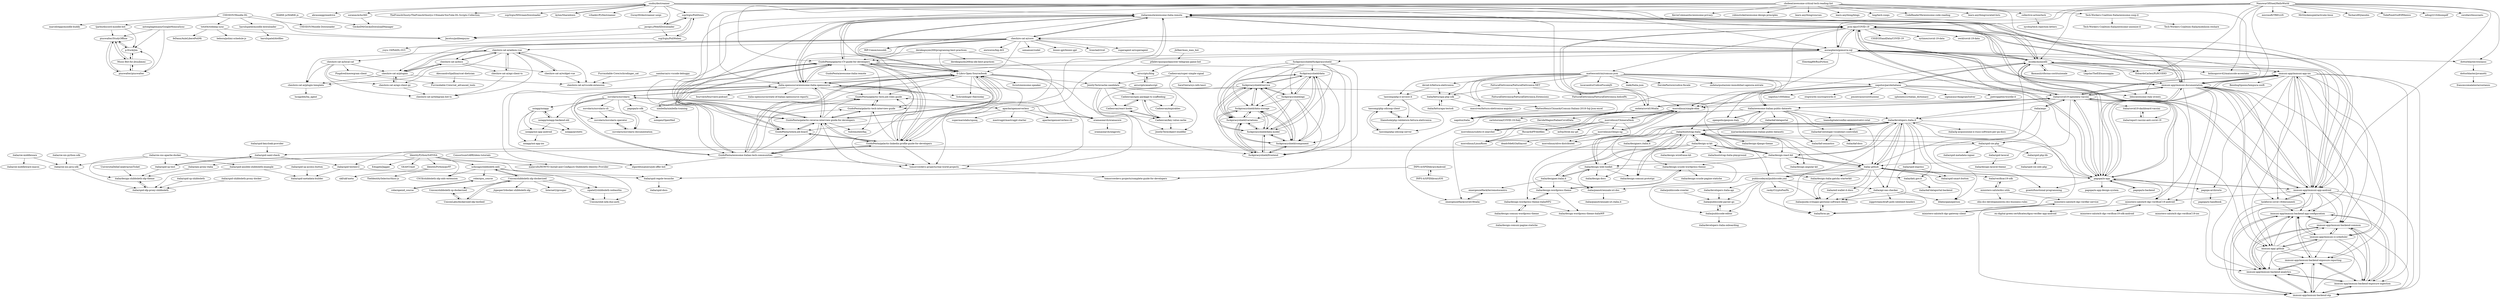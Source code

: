 digraph G {
"snobu/destreamer" -> "kylon/Sharedown"
"snobu/destreamer" -> "sup3rgiu/PoliDown"
"snobu/destreamer" -> "sup3rgiu/MStreamDownloader"
"snobu/destreamer" -> "italiaremote/awesome-italia-remote"
"snobu/destreamer" -> "vrbadev/PyDestreamer"
"snobu/destreamer" -> "pcm-dpc/COVID-19"
"snobu/destreamer" -> "morrolinux/simple-ehm"
"snobu/destreamer" -> "Guray00/destreamer-unipi" ["e"=1]
"snobu/destreamer" -> "esseks/monicelli"
"snobu/destreamer" -> "aurasphere/gomorra-sql"
"snobu/destreamer" -> "jacopo-j/WebXDownloader"
"snobu/destreamer" -> "immuni-app/immuni-documentation"
"snobu/destreamer" -> "abraunegg/onedrive" ["e"=1]
"snobu/destreamer" -> "TheFrenchGhosty/TheFrenchGhostys-Ultimate-YouTube-DL-Scripts-Collection" ["e"=1]
"snobu/destreamer" -> "soraxas/echo360"
"harsilspatel/moodle-downloader" -> "harsilspatel/dotfiles"
"italia/fatturapa-testsdi" -> "italia/fatturapa-php-sdk"
"collective-action/tech" -> "nycdsa/tech-rejection-letters"
"italia/bootstrap-italia" -> "italia/design-ui-kit"
"italia/bootstrap-italia" -> "italia/design-react-kit"
"italia/bootstrap-italia" -> "italia/developers.italia.it"
"italia/bootstrap-italia" -> "italia/design-web-toolkit"
"italia/bootstrap-italia" -> "italia/design-angular-kit"
"italia/bootstrap-italia" -> "italia/.github"
"italia/bootstrap-italia" -> "italia/design-wordpress-theme"
"italia/bootstrap-italia" -> "italia/designer.italia.it"
"italia/bootstrap-italia" -> "italia/designers.italia.it"
"italia/bootstrap-italia" -> "italia/design-scuole-wordpress-theme"
"italia/bootstrap-italia" -> "italia/spid-cie-php"
"italia/bootstrap-italia" -> "italia/design-comuni-prototipi"
"italia/bootstrap-italia" -> "publiccodeyml/publiccode.yml"
"italia/bootstrap-italia" -> "italia/design-wordpress-theme-italiaWP2"
"italia/bootstrap-italia" -> "italia/design-django-theme"
"italia/design-wordpress-theme" -> "italia/design-wordpress-theme-italiaWP2"
"italia/design-wordpress-theme" -> "italia/design-wordpress-theme-italiaWP"
"italia/design-wordpress-theme" -> "italia/design-scuole-wordpress-theme"
"italia/awesome-italian-public-datasets" -> "italia/daf-ontologie-vocabolari-controllati"
"italia/awesome-italian-public-datasets" -> "italia/.github"
"italia/awesome-italian-public-datasets" -> "italia/daf-semantics"
"italia/awesome-italian-public-datasets" -> "italia/covid19-opendata-vaccini"
"italia/awesome-italian-public-datasets" -> "italia/design-react-kit"
"italia/awesome-italian-public-datasets" -> "italia/design-web-toolkit"
"italia/awesome-italian-public-datasets" -> "openpolis/geojson-italy"
"italia/awesome-italian-public-datasets" -> "teamdigitale/confini-amministrativi-istat"
"italia/awesome-italian-public-datasets" -> "italia/daf-dataportal"
"italia/awesome-italian-public-datasets" -> "napolux/italia"
"italia/awesome-italian-public-datasets" -> "emergenzeHack/covid19italia"
"italia/awesome-italian-public-datasets" -> "italia/developers.italia.it"
"chobeat/awesome-critical-tech-reading-list" -> "ildoc/awesome-italy-events"
"chobeat/awesome-critical-tech-reading-list" -> "Tech-Workers-Coalition-Italia/awesome-coop-it"
"chobeat/awesome-critical-tech-reading-list" -> "learn-anything/blogs" ["e"=1]
"chobeat/awesome-critical-tech-reading-list" -> "italiaremote/awesome-italia-remote"
"chobeat/awesome-critical-tech-reading-list" -> "GuidoPenta/galactic-CV-guide-for-developers"
"chobeat/awesome-critical-tech-reading-list" -> "hng/tech-coops" ["e"=1]
"chobeat/awesome-critical-tech-reading-list" -> "collective-action/tech"
"chobeat/awesome-critical-tech-reading-list" -> "CodeReaderMe/awesome-code-reading" ["e"=1]
"chobeat/awesome-critical-tech-reading-list" -> "learn-anything/curated-lists" ["e"=1]
"chobeat/awesome-critical-tech-reading-list" -> "KevinColemanInc/awesome-privacy" ["e"=1]
"chobeat/awesome-critical-tech-reading-list" -> "Il-Libro-Open-Source/book"
"chobeat/awesome-critical-tech-reading-list" -> "italia-opensource/awesome-italia-opensource"
"chobeat/awesome-critical-tech-reading-list" -> "robinstickel/awesome-design-principles" ["e"=1]
"chobeat/awesome-critical-tech-reading-list" -> "learn-anything/courses" ["e"=1]
"chobeat/awesome-critical-tech-reading-list" -> "GuidoPenta/galactic-reverse-interview-guide-for-developers"
"MatteoHenryChinaski/Comuni-Italiani-2018-Sql-Json-excel" -> "napolux/italia"
"italia/spid-saml-check" -> "italia/spid-sp-test"
"italia/spid-saml-check" -> "italia/spid-testenv2"
"openpolis/geojson-italy" -> "italia/awesome-italian-public-datasets"
"italia/spid-testenv2" -> "italia/spid-metadata-builder"
"italia/spid-testenv2" -> "italia/spid-regole-tecniche"
"italia/spid-php-lib" -> "italia/spid-cie-oidc-php"
"italia/iam-proxy-italia" -> "italia/design-shibboleth-idp-theme"
"italia/cie-nis-python-sdk" -> "italia/cie-nis-java-sdk"
"italia/design-react-kit" -> "italia/bootstrap-italia"
"italia/design-react-kit" -> "italia/design-angular-kit"
"italia/design-react-kit" -> "italia/.github"
"italia/design-react-kit" -> "italia/developers.italia.it"
"italia/design-react-kit" -> "italia/design-web-toolkit"
"italia/design-react-kit" -> "italia/design-ui-kit"
"italia/design-react-kit" -> "italia/design-italia-gatsby-starterkit"
"italia/design-react-kit" -> "italia/design-scuole-wordpress-theme"
"taocomp/php-e-invoice-it" -> "taocomp/php-sdicoop-client"
"taocomp/php-e-invoice-it" -> "taocomp/php-sdicoop-server"
"taocomp/php-e-invoice-it" -> "Slamdunk/php-validatore-fattura-elettronica"
"soraxas/echo360" -> "GeckoDM/GeckoDownloadManager"
"italia/design-scuole-wordpress-theme" -> "italia/design-wordpress-theme"
"italia/design-scuole-wordpress-theme" -> "italia/design-scuole-pagine-statiche"
"morrolinux/subito-it-searcher" -> "morrolinux/simple-ehm"
"italia/spid-laravel" -> "italia/design-laravel-theme"
"italia/spid-cie-php" -> "italia/spid-saml-check"
"italia/spid-cie-php" -> "italia/spid-laravel"
"italia/spid-cie-php" -> "italia/spid-metadata-signer"
"italia/spid-cie-php" -> "italia/spid-php-lib"
"publiccodeyml/publiccode.yml" -> "italia/publiccode-parser-go"
"publiccodeyml/publiccode.yml" -> "italia/api-oas-checker"
"publiccodeyml/publiccode.yml" -> "italia/publiccode-editor"
"publiccodeyml/publiccode.yml" -> "italia/guida-sviluppo-gestione-software-libero"
"publiccodeyml/publiccode.yml" -> "rasky/CryptoFaxPA"
"publiccodeyml/publiccode.yml" -> "italia/developers-italia-api"
"publiccodeyml/publiccode.yml" -> "italia/form-pa"
"deved-it/fattura-elettronica" -> "taocomp/php-e-invoice-it"
"deved-it/fattura-elettronica" -> "italia/fatturapa-php-sdk"
"italia/publiccode-crawler" -> "italia/publiccode-parser-go"
"italia/fatturapa-php-sdk" -> "italia/fatturapa-testsdi"
"italia/fatturapa-php-sdk" -> "massivex/fattura-elettronica-angular"
"italia/spid-shibboleth-proxy-docker" -> "italia/spid-idp-proxy-shibboleth"
"italia/publiccode-parser-go" -> "italia/publiccode-editor"
"italia/publiccode-editor" -> "italia/publiccode-parser-go"
"italia/publiccode-editor" -> "italia/developers-italia-onboarding"
"Slamdunk/php-validatore-fattura-elettronica" -> "taocomp/php-sdicoop-client"
"Slamdunk/php-validatore-fattura-elettronica" -> "taocomp/php-sdicoop-server"
"italia/cie-nis-java-sdk" -> "italia/spid-idp-proxy-shibboleth"
"italia/cie-cns-apache-docker" -> "italia/spid-ansible-shibboleth-example"
"italia/cie-cns-apache-docker" -> "italia/cie-nis-java-sdk"
"italia/cie-cns-apache-docker" -> "italia/design-shibboleth-idp-theme"
"italia/cie-cns-apache-docker" -> "italia/spid-sp-test"
"italia/cie-cns-apache-docker" -> "italia/spid-regole-tecniche"
"taocomp/php-sdicoop-client" -> "taocomp/php-sdicoop-server"
"taocomp/php-sdicoop-client" -> "Slamdunk/php-validatore-fattura-elettronica"
"taocomp/php-sdicoop-server" -> "taocomp/php-sdicoop-client"
"italia/spid-sp-shibboleth" -> "italia/spid-idp-proxy-shibboleth"
"jacopo-j/WebXDownloader" -> "sup3rgiu/PoliDown"
"jacopo-j/WebXDownloader" -> "sup3rgiu/PoliWebex"
"jacopo-j/WebXDownloader" -> "Jacotsu/polibeepsync"
"C0D3D3V/Moodle-DL" -> "C0D3D3V/Moodle-Downloader"
"C0D3D3V/Moodle-DL" -> "harsilspatel/moodle-downloader"
"C0D3D3V/Moodle-DL" -> "marcelreppi/moodle-buddy"
"C0D3D3V/Moodle-DL" -> "tjarbo/discord-moodle-bot"
"C0D3D3V/Moodle-DL" -> "Jacotsu/polibeepsync"
"C0D3D3V/Moodle-DL" -> "toto04/webeep-sync"
"esseks/monicelli" -> "aurasphere/gomorra-sql"
"esseks/monicelli" -> "immuni-app/immuni-app-android"
"esseks/monicelli" -> "italiaremote/awesome-italia-remote"
"esseks/monicelli" -> "fkomauli/riforma-costituzionale"
"esseks/monicelli" -> "pcm-dpc/COVID-19"
"esseks/monicelli" -> "pagopa/io-app"
"esseks/monicelli" -> "napolux/paroleitaliane"
"esseks/monicelli" -> "immuni-app/immuni-documentation"
"esseks/monicelli" -> "gcanti/functional-programming" ["e"=1]
"esseks/monicelli" -> "LegolasTheElf/mannaggia"
"esseks/monicelli" -> "EdoardoCarlesi/PyRCODIO"
"esseks/monicelli" -> "immuni-app/immuni-app-ios"
"esseks/monicelli" -> "morrolinux/simple-ehm"
"esseks/monicelli" -> "ildoc/awesome-italy-events"
"esseks/monicelli" -> "kolmogorov42/maiuscole-accentate"
"pcm-dpc/COVID-19" -> "italia/covid19-opendata-vaccini"
"pcm-dpc/COVID-19" -> "immuni-app/immuni-documentation"
"pcm-dpc/COVID-19" -> "immuni-app/immuni-app-android"
"pcm-dpc/COVID-19" -> "ondata/covid19italia"
"pcm-dpc/COVID-19" -> "esseks/monicelli"
"pcm-dpc/COVID-19" -> "italiaremote/awesome-italia-remote"
"pcm-dpc/COVID-19" -> "pagopa/io-app"
"pcm-dpc/COVID-19" -> "aurasphere/gomorra-sql"
"pcm-dpc/COVID-19" -> "immuni-app/immuni-app-ios"
"pcm-dpc/COVID-19" -> "CSSEGISandData/COVID-19" ["e"=1]
"pcm-dpc/COVID-19" -> "nytimes/covid-19-data" ["e"=1]
"pcm-dpc/COVID-19" -> "matteocontrini/comuni-json"
"pcm-dpc/COVID-19" -> "owid/covid-19-data" ["e"=1]
"pcm-dpc/COVID-19" -> "italia/awesome-italian-public-datasets"
"pcm-dpc/COVID-19" -> "cheshire-cat-ai/core"
"immuni-app/immuni-app-android" -> "immuni-app/immuni-documentation"
"immuni-app/immuni-app-android" -> "immuni-app/immuni-app-ios"
"immuni-app/immuni-app-android" -> "immuni-app/immuni-ci-scheduler"
"immuni-app/immuni-app-android" -> "immuni-app/immuni-backend-common"
"immuni-app/immuni-app-android" -> "taskforce-covid-19/documenti"
"immuni-app/immuni-app-android" -> "pagopa/io-app"
"immuni-app/immuni-app-android" -> "italia/covid19-opendata-vaccini"
"immuni-app/immuni-app-android" -> "ministero-salute/it-dgc-verificaC19-android"
"immuni-app/immuni-app-android" -> "immuni-app/.github"
"immuni-app/immuni-app-android" -> "pcm-dpc/COVID-19"
"immuni-app/immuni-app-android" -> "immuni-app/immuni-backend-analytics"
"immuni-app/immuni-app-android" -> "esseks/monicelli"
"immuni-app/immuni-app-android" -> "immuni-app/immuni-backend-otp"
"immuni-app/immuni-app-android" -> "immuni-app/immuni-backend-app-configuration"
"immuni-app/immuni-app-android" -> "immuni-app/immuni-backend-exposure-ingestion"
"italia/.github" -> "italia/developers.italia.it"
"italia/.github" -> "italia/api-oas-checker"
"italia/.github" -> "italia/guida-sviluppo-gestione-software-libero"
"italia/.github" -> "bfabio/gameperson"
"italia/.github" -> "italia/publiccode-editor"
"italia/.github" -> "publiccodeyml/publiccode.yml"
"italia/.github" -> "pagopa/io-app"
"italia/.github" -> "italia/design-react-kit"
"italia/.github" -> "italia/design-italia-gatsby-starterkit"
"italia/.github" -> "italia/form-pa"
"italia/.github" -> "italia/spid-smart-button"
"italia/.github" -> "italia/verificac19-sdk"
"italia/.github" -> "italia/eid-wallet-it-docs"
"noiapp/noiapp" -> "noiapp/noiapp-backend-old"
"noiapp/noiapp" -> "noiapp/protetti"
"noiapp/noiapp" -> "noiapp/noi-app-ios"
"noiapp/noiapp" -> "noiapp/noi-app-android"
"immuni-app/immuni-app-ios" -> "immuni-app/immuni-app-android"
"immuni-app/immuni-app-ios" -> "immuni-app/immuni-documentation"
"immuni-app/immuni-app-ios" -> "immuni-app/immuni-backend-common"
"immuni-app/immuni-app-ios" -> "immuni-app/immuni-ci-scheduler"
"immuni-app/immuni-app-ios" -> "pagopa/io-app"
"immuni-app/immuni-app-ios" -> "immuni-app/immuni-backend-analytics"
"immuni-app/immuni-app-ios" -> "immuni-app/immuni-backend-exposure-ingestion"
"immuni-app/immuni-app-ios" -> "immuni-app/.github"
"immuni-app/immuni-app-ios" -> "immuni-app/immuni-backend-app-configuration"
"immuni-app/immuni-app-ios" -> "immuni-app/immuni-backend-otp"
"immuni-app/immuni-app-ios" -> "BendingSpoons/tempura-swift" ["e"=1]
"immuni-app/immuni-app-ios" -> "immuni-app/immuni-backend-exposure-reporting"
"immuni-app/immuni-app-ios" -> "taskforce-covid-19/documenti"
"immuni-app/immuni-app-ios" -> "italia/covid19-opendata-vaccini"
"immuni-app/immuni-app-ios" -> "pagopa-archive/io"
"sup3rgiu/PoliDown" -> "sup3rgiu/PoliWebex"
"sup3rgiu/PoliDown" -> "jacopo-j/WebXDownloader"
"sup3rgiu/PoliDown" -> "Jacotsu/polibeepsync"
"ondata/covid19italia" -> "DavideMagno/ItalianCovidData"
"ondata/covid19italia" -> "carlotorniai/COVID-19-Italy"
"ondata/covid19italia" -> "italia/covid19-opendata-vaccini"
"ondata/covid19italia" -> "emergenzeHack/covid19italia"
"ondata/covid19italia" -> "pcm-dpc/COVID-19"
"Tech-Workers-Coalition-Italia/awesome-coop-it" -> "Tech-Workers-Coalition-Italia/awesome-unionize-it"
"Tech-Workers-Coalition-Italia/awesome-coop-it" -> "Tech-Workers-Coalition-Italia/mobilizon-reshare"
"immuni-app/immuni-documentation" -> "immuni-app/immuni-app-android"
"immuni-app/immuni-documentation" -> "immuni-app/immuni-app-ios"
"immuni-app/immuni-documentation" -> "italia/covid19-opendata-vaccini"
"immuni-app/immuni-documentation" -> "immuni-app/immuni-backend-common"
"immuni-app/immuni-documentation" -> "taskforce-covid-19/documenti"
"immuni-app/immuni-documentation" -> "immuni-app/immuni-ci-scheduler"
"immuni-app/immuni-documentation" -> "pagopa/io-app"
"immuni-app/immuni-documentation" -> "pcm-dpc/COVID-19"
"immuni-app/immuni-documentation" -> "immuni-app/.github"
"immuni-app/immuni-documentation" -> "immuni-app/immuni-backend-otp"
"immuni-app/immuni-documentation" -> "immuni-app/immuni-backend-analytics"
"immuni-app/immuni-documentation" -> "immuni-app/immuni-backend-app-configuration"
"immuni-app/immuni-documentation" -> "italiaremote/awesome-italia-remote"
"immuni-app/immuni-documentation" -> "ministero-salute/it-dgc-verificaC19-android"
"immuni-app/immuni-documentation" -> "aurasphere/gomorra-sql"
"dottorblaster/stocazzo" -> "dottorblaster/jovanotti"
"taskforce-covid-19/documenti" -> "immuni-app/immuni-backend-otp"
"taskforce-covid-19/documenti" -> "immuni-app/immuni-backend-app-configuration"
"taskforce-covid-19/documenti" -> "immuni-app/immuni-app-android"
"FatturaElettronica/FatturaElettronica.NET" -> "FatturaElettronica/FatturaElettronica.Extensions"
"FatturaElettronica/FatturaElettronica.NET" -> "FatturaElettronica/FatturaElettronica.IndicePA"
"FatturaElettronica/FatturaElettronica.NET" -> "italia/fatturapa-php-sdk"
"italia/spid-keycloak-provider" -> "italia/spid-saml-check"
"italia/form-pa" -> "italia/guida-sviluppo-gestione-software-libero"
"italia/api-oas-checker" -> "italia/form-pa"
"italia/api-oas-checker" -> "italia/guida-sviluppo-gestione-software-libero"
"italia/api-oas-checker" -> "bfabio/gameperson"
"italia/api-oas-checker" -> "ioggstream/draft-polli-ratelimit-headers"
"sipatel2/shibboleth-webauthn" -> "Unicon/shib-mfa-duo-auth"
"noiapp/noiapp-backend-old" -> "noiapp/noiapp"
"noiapp/noiapp-backend-old" -> "noiapp/protetti"
"noiapp/noiapp-backend-old" -> "noiapp/noi-app-android"
"noiapp/noi-app-android" -> "noiapp/noi-app-ios"
"tjarbo/discord-moodle-bot" -> "piuswalter/StudyOffline"
"tjarbo/discord-moodle-bot" -> "p-fruck/jim"
"pagopa/io-sdk" -> "noiopen/OpenMed"
"italia/design-italia-gatsby-starterkit" -> "italia/guida-sviluppo-gestione-software-libero"
"emergenzeHack/covid19italia" -> "emergenzeHack/terremotocentro"
"immuni-app/immuni-ci-scheduler" -> "immuni-app/immuni-backend-analytics"
"immuni-app/immuni-ci-scheduler" -> "immuni-app/immuni-backend-app-configuration"
"immuni-app/immuni-ci-scheduler" -> "immuni-app/immuni-backend-otp"
"immuni-app/immuni-ci-scheduler" -> "immuni-app/immuni-backend-exposure-ingestion"
"immuni-app/immuni-ci-scheduler" -> "immuni-app/immuni-backend-exposure-reporting"
"immuni-app/immuni-ci-scheduler" -> "immuni-app/.github"
"immuni-app/immuni-ci-scheduler" -> "immuni-app/immuni-backend-common"
"immuni-app/immuni-backend-common" -> "immuni-app/immuni-backend-exposure-ingestion"
"immuni-app/immuni-backend-common" -> "immuni-app/immuni-backend-analytics"
"immuni-app/immuni-backend-common" -> "immuni-app/immuni-backend-app-configuration"
"immuni-app/immuni-backend-common" -> "immuni-app/immuni-backend-otp"
"immuni-app/immuni-backend-common" -> "immuni-app/immuni-backend-exposure-reporting"
"immuni-app/immuni-backend-common" -> "immuni-app/immuni-ci-scheduler"
"immuni-app/immuni-backend-analytics" -> "immuni-app/immuni-backend-app-configuration"
"immuni-app/immuni-backend-analytics" -> "immuni-app/immuni-backend-exposure-ingestion"
"immuni-app/immuni-backend-analytics" -> "immuni-app/immuni-backend-otp"
"immuni-app/immuni-backend-analytics" -> "immuni-app/immuni-backend-exposure-reporting"
"immuni-app/immuni-backend-analytics" -> "immuni-app/immuni-backend-common"
"immuni-app/immuni-backend-app-configuration" -> "immuni-app/immuni-backend-analytics"
"immuni-app/immuni-backend-app-configuration" -> "immuni-app/immuni-backend-exposure-reporting"
"immuni-app/immuni-backend-app-configuration" -> "immuni-app/immuni-backend-exposure-ingestion"
"immuni-app/immuni-backend-app-configuration" -> "immuni-app/immuni-backend-otp"
"immuni-app/immuni-backend-app-configuration" -> "immuni-app/immuni-backend-common"
"immuni-app/immuni-backend-exposure-ingestion" -> "immuni-app/immuni-backend-analytics"
"immuni-app/immuni-backend-exposure-ingestion" -> "immuni-app/immuni-backend-app-configuration"
"immuni-app/immuni-backend-exposure-ingestion" -> "immuni-app/immuni-backend-otp"
"immuni-app/immuni-backend-exposure-ingestion" -> "immuni-app/immuni-backend-exposure-reporting"
"immuni-app/immuni-backend-exposure-ingestion" -> "immuni-app/immuni-backend-common"
"immuni-app/immuni-backend-otp" -> "immuni-app/immuni-backend-analytics"
"immuni-app/immuni-backend-otp" -> "immuni-app/immuni-backend-exposure-reporting"
"immuni-app/immuni-backend-otp" -> "immuni-app/immuni-backend-exposure-ingestion"
"immuni-app/immuni-backend-otp" -> "immuni-app/immuni-backend-app-configuration"
"immuni-app/immuni-backend-exposure-reporting" -> "immuni-app/immuni-backend-app-configuration"
"immuni-app/immuni-backend-exposure-reporting" -> "immuni-app/immuni-backend-otp"
"immuni-app/immuni-backend-exposure-reporting" -> "immuni-app/immuni-backend-exposure-ingestion"
"immuni-app/immuni-backend-exposure-reporting" -> "immuni-app/immuni-backend-analytics"
"italia/design-wordpress-theme-italiaWP2" -> "italia/design-wordpress-theme-italiaWP"
"italia/design-wordpress-theme-italiaWP2" -> "italia/design-comuni-wordpress-theme"
"italia/design-wordpress-theme-italiaWP2" -> "italia/design-wordpress-theme"
"rohe/openid_course" -> "rohe/ojou_course"
"immuni-app/.github" -> "immuni-app/immuni-ci-scheduler"
"immuni-app/.github" -> "immuni-app/immuni-backend-otp"
"immuni-app/.github" -> "immuni-app/immuni-backend-analytics"
"immuni-app/.github" -> "immuni-app/immuni-backend-app-configuration"
"immuni-app/.github" -> "immuni-app/immuni-backend-exposure-ingestion"
"immuni-app/.github" -> "immuni-app/immuni-backend-exposure-reporting"
"immuni-app/.github" -> "immuni-app/immuni-backend-common"
"UniversitaDellaCalabria/uniTicket" -> "italia/design-shibboleth-idp-theme"
"italia/design-shibboleth-idp-theme" -> "italia/spid-idp-proxy-shibboleth"
"sup3rgiu/PoliWebex" -> "sup3rgiu/PoliDown"
"sup3rgiu/PoliWebex" -> "yuyu-19/PoliDL-GUI"
"kylon/Sharedown" -> "snobu/destreamer"
"aurasphere/gomorra-sql" -> "esseks/monicelli"
"aurasphere/gomorra-sql" -> "italiaremote/awesome-italia-remote"
"aurasphere/gomorra-sql" -> "immuni-app/immuni-app-android"
"aurasphere/gomorra-sql" -> "dottorblaster/stocazzo"
"aurasphere/gomorra-sql" -> "Eleirbag89/RusPython"
"aurasphere/gomorra-sql" -> "immuni-app/immuni-documentation"
"aurasphere/gomorra-sql" -> "cheshire-cat-ai/core"
"aurasphere/gomorra-sql" -> "pcm-dpc/COVID-19"
"aurasphere/gomorra-sql" -> "pagopa/io-app"
"aurasphere/gomorra-sql" -> "GuidoPenta/galactic-CV-guide-for-developers"
"aurasphere/gomorra-sql" -> "EdoardoCarlesi/PyRCODIO"
"aurasphere/gomorra-sql" -> "italia/covid19-opendata-vaccini"
"aurasphere/gomorra-sql" -> "fuckpiracyshield/fuckpiracyshield"
"aurasphere/gomorra-sql" -> "morrolinux/simple-ehm"
"aurasphere/gomorra-sql" -> "italia-opensource/awesome-italia-opensource"
"morrolinux/i3expo-ng" -> "deadc0de6/i3altlayout"
"morrolinux/i3expo-ng" -> "morrolinux/simple-ehm"
"morrolinux/i3expo-ng" -> "morrolinux/LinuxRices"
"morrolinux/i3expo-ng" -> "morrolinux/olive-distributed"
"morrolinux/ChimeraDesk" -> "morrolinux/simple-ehm"
"morrolinux/ChimeraDesk" -> "morrolinux/olive-distributed"
"morrolinux/ChimeraDesk" -> "morrolinux/i3expo-ng"
"morrolinux/ChimeraDesk" -> "morrolinux/LinuxRices"
"morrolinux/ChimeraDesk" -> "m0rp30/oh-my-git"
"morrolinux/ChimeraDesk" -> "morrolinux/subito-it-searcher"
"morrolinux/ChimeraDesk" -> "RiccardoPP/dotfiles"
"italia/covid19-opendata-vaccini" -> "pcm-dpc/COVID-19"
"italia/covid19-opendata-vaccini" -> "immuni-app/immuni-documentation"
"italia/covid19-opendata-vaccini" -> "ondata/covid19italia"
"italia/covid19-opendata-vaccini" -> "pagopa/io-app"
"italia/covid19-opendata-vaccini" -> "immuni-app/immuni-app-android"
"italia/covid19-opendata-vaccini" -> "italia/.github"
"italia/covid19-opendata-vaccini" -> "italia/anpr"
"italia/covid19-opendata-vaccini" -> "italia/report-vaccini-anti-covid-19"
"italia/covid19-opendata-vaccini" -> "italia/awesome-italian-public-datasets"
"italia/covid19-opendata-vaccini" -> "italia/developers.italia.it"
"italia/covid19-opendata-vaccini" -> "immuni-app/immuni-app-ios"
"italia/covid19-opendata-vaccini" -> "immuni-app/.github"
"italia/covid19-opendata-vaccini" -> "morrolinux/simple-ehm"
"italia/covid19-opendata-vaccini" -> "italia/covid19-dashboard-vaccini"
"italia/covid19-opendata-vaccini" -> "ministero-salute/it-dgc-verificaC19-android"
"morrolinux/simple-ehm" -> "morrolinux/olive-distributed"
"morrolinux/simple-ehm" -> "morrolinux/ChimeraDesk"
"morrolinux/simple-ehm" -> "morrolinux/i3expo-ng"
"morrolinux/simple-ehm" -> "morrolinux/subito-it-searcher"
"morrolinux/simple-ehm" -> "morrolinux/LinuxRices"
"ministero-salute/it-dgc-verificaC19-android" -> "ministero-salute/it-dgc-verificac19-sdk-android"
"ministero-salute/it-dgc-verificaC19-android" -> "ministero-salute/it-dgc-verificaC19-ios"
"ministero-salute/it-dgc-verificaC19-android" -> "eu-digital-green-certificates/dgca-verifier-app-android" ["e"=1]
"uchicago/shibboleth-oidc" -> "CSCfi/shibboleth-idp-oidc-extension"
"uchicago/shibboleth-oidc" -> "rohe/ojou_course"
"uchicago/shibboleth-oidc" -> "sipatel2/shibboleth-webauthn"
"uchicago/shibboleth-oidc" -> "Unicon/shibboleth-idp-dockerized"
"uchicago/shibboleth-oidc" -> "Unicon/shib-mfa-duo-auth"
"italia/covid19-dashboard-vaccini" -> "italia/report-vaccini-anti-covid-19"
"italia/spid-idp-proxy-shibboleth" -> "italia/design-shibboleth-idp-theme"
"ministero-salute/dcc-utils" -> "italia/verificac19-sdk"
"ministero-salute/dcc-utils" -> "ehn-dcc-development/eu-dcc-business-rules"
"ministero-salute/dcc-utils" -> "ministero-salute/it-dgc-verifier-service"
"ptkdev/quizquickanswer-telegram-game-bot" -> "airscripts/blog"
"INPS-it/SPIDlibraryAndroid" -> "INPS-it/SPIDlibraryIOS"
"INPS-it/SPIDlibraryAndroid" -> "italia/spid-regole-tecniche"
"piuswalter/StudyOffline" -> "Music-Bot-for-Jitsi/Jimmi"
"piuswalter/StudyOffline" -> "piuswalter/piuswalter"
"piuswalter/StudyOffline" -> "p-fruck/jim"
"antonplagemann/GoogleMonicaSync" -> "piuswalter/StudyOffline"
"antonplagemann/GoogleMonicaSync" -> "piuswalter/piuswalter"
"antonplagemann/GoogleMonicaSync" -> "p-fruck/jim"
"italia/spid-express" -> "italia/spid-smart-button"
"italia/spid-express" -> "italia/guida-sviluppo-gestione-software-libero"
"italia/guida-sviluppo-gestione-software-libero" -> "italia/form-pa"
"ministero-salute/it-dgc-verifier-service" -> "ministero-salute/it-dgc-gateway-client"
"italia/spid-sp-test" -> "italia/spid-saml-check"
"italia/spid-sp-test" -> "italia/design-shibboleth-idp-theme"
"INPS-it/SPIDlibraryIOS" -> "INPS-it/SPIDlibraryAndroid"
"p-fruck/jim" -> "Music-Bot-for-Jitsi/Jimmi"
"p-fruck/jim" -> "piuswalter/StudyOffline"
"ministero-salute/it-dgc-gateway-client" -> "ministero-salute/it-dgc-verifier-service"
"italia/report-vaccini-anti-covid-19" -> "italia/covid19-dashboard-vaccini"
"italiaremote/awesome-italia-remote" -> "GuidoPenta/galactic-CV-guide-for-developers"
"italiaremote/awesome-italia-remote" -> "italia-opensource/awesome-italia-opensource"
"italiaremote/awesome-italia-remote" -> "Il-Libro-Open-Source/book"
"italiaremote/awesome-italia-remote" -> "aurasphere/gomorra-sql"
"italiaremote/awesome-italia-remote" -> "cheshire-cat-ai/core"
"italiaremote/awesome-italia-remote" -> "GuidoPenta/awesome-italian-tech-communities"
"italiaremote/awesome-italia-remote" -> "GuidoPenta/galactic-reverse-interview-guide-for-developers"
"italiaremote/awesome-italia-remote" -> "GuidoPenta/galactic-linkedin-profile-guide-for-developers"
"italiaremote/awesome-italia-remote" -> "esseks/monicelli"
"italiaremote/awesome-italia-remote" -> "pcm-dpc/COVID-19"
"italiaremote/awesome-italia-remote" -> "pagopa/io-app"
"italiaremote/awesome-italia-remote" -> "immuni-app/immuni-documentation"
"italiaremote/awesome-italia-remote" -> "RIP-Comm/sossoldi" ["e"=1]
"italiaremote/awesome-italia-remote" -> "immuni-app/immuni-app-android"
"italiaremote/awesome-italia-remote" -> "GuidoPenta/welyk-job-board"
"ministero-salute/it-dgc-verificac19-sdk-android" -> "ministero-salute/it-dgc-verificaC19-android"
"toto04/webeep-sync" -> "Jacotsu/polibeepsync"
"toto04/webeep-sync" -> "bebora/polimi-schedule-js"
"toto04/webeep-sync" -> "feDann/AuleLiberePoliMi"
"IdentityPython/SATOSA" -> "IdentityPython/pyFF"
"IdentityPython/SATOSA" -> "italia/iam-proxy-italia"
"IdentityPython/SATOSA" -> "Edugate/Jagger"
"IdentityPython/SATOSA" -> "CSCfi/shibboleth-idp-oidc-extension"
"IdentityPython/SATOSA" -> "GEANT/met"
"IdentityPython/SATOSA" -> "malavolti/HOWTO-Install-and-Configure-Shibboleth-Identity-Provider"
"IdentityPython/SATOSA" -> "uchicago/shibboleth-oidc"
"italia/design-comuni-wordpress-theme" -> "italia/design-wordpress-theme-italiaWP2"
"italia/design-comuni-wordpress-theme" -> "italia/design-comuni-pagine-statiche"
"italia/designer.italia.it" -> "italia/design-web-toolkit"
"italia/designer.italia.it" -> "italia/bootstrap-italia"
"italia/designer.italia.it" -> "italia/pianotriennale-ict-doc"
"italia/designer.italia.it" -> "emergenzeHack/terremotocentro"
"italia/designer.italia.it" -> "italia/design-wordpress-theme"
"IdentityPython/pyFF" -> "ukf/ukf-meta"
"IdentityPython/pyFF" -> "TheIdentitySelector/thiss-js"
"Unicon/shibboleth-idp-dockerized" -> "UniconLabs/dockerized-idp-testbed"
"Unicon/shibboleth-idp-dockerized" -> "jtgasper3/docker-shibboleth-idp"
"Unicon/shibboleth-idp-dockerized" -> "uchicago/shibboleth-oidc"
"Unicon/shibboleth-idp-dockerized" -> "Internet2/grouper"
"Unicon/shibboleth-idp-dockerized" -> "Unicon/shibboleth-sp-dockerized"
"Unicon/shibboleth-idp-dockerized" -> "sipatel2/shibboleth-webauthn"
"Unicon/shibboleth-idp-dockerized" -> "Unicon/shib-mfa-duo-auth"
"nuvolaris/nuvolaris" -> "nuvolaris/nuvolaris-cli"
"nuvolaris/nuvolaris" -> "nuvolaris/nuvolaris-operator"
"nuvolaris/nuvolaris" -> "nuvolaris/nuvolaris-documentation"
"nuvolaris/nuvolaris" -> "apache/openserverless"
"nuvolaris/nuvolaris" -> "italia-opensource/awesome-italia-opensource"
"nuvolaris/nuvolaris" -> "noiapp/noiapp"
"nuvolaris/nuvolaris" -> "noiapp/noiapp-backend-old"
"nuvolaris/nuvolaris" -> "nimbella/nimbella-training"
"nuvolaris/nuvolaris" -> "pagopa/io-sdk"
"nuvolaris/nuvolaris-cli" -> "nuvolaris/nuvolaris-operator"
"nuvolaris/nuvolaris-cli" -> "nuvolaris/nuvolaris-documentation"
"UniconLabs/dockerized-idp-testbed" -> "Unicon/shibboleth-idp-dockerized"
"UniconLabs/dockerized-idp-testbed" -> "Unicon/shibboleth-sp-dockerized"
"nuvolaris/nuvolaris-operator" -> "nuvolaris/nuvolaris-documentation"
"italia/verificac19-sdk" -> "ministero-salute/dcc-utils"
"rohe/ojou_course" -> "rohe/openid_course"
"nuvolaris/nuvolaris-documentation" -> "nuvolaris/nuvolaris-operator"
"italia/developers-italia-api" -> "italia/publiccode-parser-go"
"piuswalter/piuswalter" -> "Music-Bot-for-Jitsi/Jimmi"
"piuswalter/piuswalter" -> "piuswalter/StudyOffline"
"piuswalter/piuswalter" -> "p-fruck/jim"
"Music-Bot-for-Jitsi/Jimmi" -> "piuswalter/StudyOffline"
"Music-Bot-for-Jitsi/Jimmi" -> "piuswalter/piuswalter"
"Music-Bot-for-Jitsi/Jimmi" -> "p-fruck/jim"
"matteocontrini/comuni-json" -> "MatteoHenryChinaski/Comuni-Italiani-2018-Sql-Json-excel"
"matteocontrini/comuni-json" -> "napolux/italia"
"matteocontrini/comuni-json" -> "lucavandro/CodiceFiscaleJS"
"matteocontrini/comuni-json" -> "FatturaElettronica/FatturaElettronica.NET"
"matteocontrini/comuni-json" -> "deved-it/fattura-elettronica"
"matteocontrini/comuni-json" -> "ondata/covid19italia"
"matteocontrini/comuni-json" -> "openpolis/geojson-italy"
"matteocontrini/comuni-json" -> "italia/fatturapa-php-sdk"
"matteocontrini/comuni-json" -> "italia/bootstrap-italia"
"matteocontrini/comuni-json" -> "dakk/Italia.json"
"matteocontrini/comuni-json" -> "taocomp/php-e-invoice-it"
"matteocontrini/comuni-json" -> "DavidePastore/codice-fiscale"
"matteocontrini/comuni-json" -> "napolux/paroleitaliane"
"matteocontrini/comuni-json" -> "ondata/quotazioni-immobiliari-agenzia-entrate"
"matteocontrini/comuni-json" -> "immuni-app/immuni-documentation"
"cheshire-cat-ai/core" -> "italiaremote/awesome-italia-remote"
"cheshire-cat-ai/core" -> "GuidoPenta/galactic-CV-guide-for-developers"
"cheshire-cat-ai/core" -> "aurasphere/gomorra-sql"
"cheshire-cat-ai/core" -> "italia-opensource/awesome-italia-opensource"
"cheshire-cat-ai/core" -> "RIP-Comm/sossoldi" ["e"=1]
"cheshire-cat-ai/core" -> "Il-Libro-Open-Source/book"
"cheshire-cat-ai/core" -> "bionic-gpt/bionic-gpt" ["e"=1]
"cheshire-cat-ai/core" -> "cheshire-cat-ai/docs"
"cheshire-cat-ai/core" -> "Ironclad/rivet" ["e"=1]
"cheshire-cat-ai/core" -> "superagent-ai/superagent" ["e"=1]
"cheshire-cat-ai/core" -> "cheshire-cat-ai/local-cat"
"cheshire-cat-ai/core" -> "enricoros/big-AGI" ["e"=1]
"cheshire-cat-ai/core" -> "cheshire-cat-ai/plugins"
"cheshire-cat-ai/core" -> "semanser/codel" ["e"=1]
"cheshire-cat-ai/core" -> "cheshire-cat-ai/admin-vue"
"italia-opensource/awesome-italia-opensource" -> "Il-Libro-Open-Source/book"
"italia-opensource/awesome-italia-opensource" -> "GuidoPenta/galactic-CV-guide-for-developers"
"italia-opensource/awesome-italia-opensource" -> "elgorditosalsero/job-offer-bot"
"italia-opensource/awesome-italia-opensource" -> "GuidoPenta/awesome-italian-tech-communities"
"italia-opensource/awesome-italia-opensource" -> "GuidoPenta/galactic-linkedin-profile-guide-for-developers"
"italia-opensource/awesome-italia-opensource" -> "GuidoPenta/galactic-reverse-interview-guide-for-developers"
"italia-opensource/awesome-italia-opensource" -> "italiaremote/awesome-italia-remote"
"italia-opensource/awesome-italia-opensource" -> "nuvolaris/nuvolaris"
"italia-opensource/awesome-italia-opensource" -> "tomorrowdevs-projects/real-world-projects"
"italia-opensource/awesome-italia-opensource" -> "fourviere/fourviere-podcast"
"italia-opensource/awesome-italia-opensource" -> "Schroedinger-Hat/osday" ["e"=1]
"italia-opensource/awesome-italia-opensource" -> "oramasearch/oramacore"
"italia-opensource/awesome-italia-opensource" -> "italia/.github"
"italia-opensource/awesome-italia-opensource" -> "GuidoPenta/galactic-tech-job-roles-guide"
"italia-opensource/awesome-italia-opensource" -> "italia-opensource/state-of-italian-opensource-reports"
"GuidoPenta/galactic-CV-guide-for-developers" -> "GuidoPenta/galactic-linkedin-profile-guide-for-developers"
"GuidoPenta/galactic-CV-guide-for-developers" -> "GuidoPenta/galactic-reverse-interview-guide-for-developers"
"GuidoPenta/galactic-CV-guide-for-developers" -> "GuidoPenta/awesome-italian-tech-communities"
"GuidoPenta/galactic-CV-guide-for-developers" -> "italia-opensource/awesome-italia-opensource"
"GuidoPenta/galactic-CV-guide-for-developers" -> "Il-Libro-Open-Source/book"
"GuidoPenta/galactic-CV-guide-for-developers" -> "tomorrowdevs-projects/real-world-projects"
"GuidoPenta/galactic-CV-guide-for-developers" -> "GuidoPenta/welyk-job-board"
"GuidoPenta/galactic-CV-guide-for-developers" -> "italiaremote/awesome-italia-remote"
"GuidoPenta/galactic-CV-guide-for-developers" -> "GuidoPenta/galactic-tech-job-roles-guide"
"GuidoPenta/galactic-CV-guide-for-developers" -> "GuidoPenta/galactic-tech-interview-guide"
"GuidoPenta/galactic-CV-guide-for-developers" -> "GuidoPenta/awesome-italia-remote"
"GuidoPenta/galactic-CV-guide-for-developers" -> "tomorrowdevs-projects/complete-guide-for-developers"
"GuidoPenta/galactic-CV-guide-for-developers" -> "airscripts/blog"
"GuidoPenta/galactic-linkedin-profile-guide-for-developers" -> "GuidoPenta/galactic-CV-guide-for-developers"
"GuidoPenta/galactic-linkedin-profile-guide-for-developers" -> "GuidoPenta/galactic-reverse-interview-guide-for-developers"
"GuidoPenta/galactic-linkedin-profile-guide-for-developers" -> "GuidoPenta/awesome-italian-tech-communities"
"GuidoPenta/galactic-linkedin-profile-guide-for-developers" -> "GuidoPenta/galactic-tech-job-roles-guide"
"GuidoPenta/galactic-linkedin-profile-guide-for-developers" -> "Il-Libro-Open-Source/book"
"GuidoPenta/galactic-linkedin-profile-guide-for-developers" -> "GuidoPenta/galactic-tech-interview-guide"
"GuidoPenta/galactic-linkedin-profile-guide-for-developers" -> "italia-opensource/awesome-italia-opensource"
"GuidoPenta/galactic-linkedin-profile-guide-for-developers" -> "GuidoPenta/welyk-job-board"
"GuidoPenta/galactic-linkedin-profile-guide-for-developers" -> "tomorrowdevs-projects/real-world-projects"
"jh0ker/mau_mau_bot" -> "ptkdev/quizquickanswer-telegram-game-bot"
"GuidoPenta/awesome-italian-tech-communities" -> "GuidoPenta/galactic-reverse-interview-guide-for-developers"
"GuidoPenta/awesome-italian-tech-communities" -> "GuidoPenta/galactic-linkedin-profile-guide-for-developers"
"GuidoPenta/awesome-italian-tech-communities" -> "GuidoPenta/galactic-CV-guide-for-developers"
"GuidoPenta/awesome-italian-tech-communities" -> "Il-Libro-Open-Source/book"
"GuidoPenta/awesome-italian-tech-communities" -> "GuidoPenta/galactic-tech-interview-guide"
"GuidoPenta/awesome-italian-tech-communities" -> "GuidoPenta/galactic-tech-job-roles-guide"
"GuidoPenta/awesome-italian-tech-communities" -> "italia-opensource/awesome-italia-opensource"
"GuidoPenta/awesome-italian-tech-communities" -> "GuidoPenta/welyk-job-board"
"GuidoPenta/awesome-italian-tech-communities" -> "tomorrowdevs-projects/real-world-projects"
"GuidoPenta/awesome-italian-tech-communities" -> "elgorditosalsero/job-offer-bot"
"italia/spid-sp-access-button" -> "italia/spid-metadata-builder"
"MARIE-js/MARIE.js" -> "GeckoDM/GeckoDownloadManager"
"Unicon/shibboleth-sp-dockerized" -> "UniconLabs/dockerized-idp-testbed"
"airscripts/blog" -> "airscripts/analscript"
"Cadienvan/npm-package-ts-scaffolding" -> "Cadienvan/react-hooks"
"Cadienvan/npm-package-ts-scaffolding" -> "Cadienvan/key-value-cache"
"Cadienvan/npm-package-ts-scaffolding" -> "Cadienvan/expirables"
"Cadienvan/key-value-cache" -> "Cadienvan/react-hooks"
"Cadienvan/key-value-cache" -> "Cadienvan/npm-package-ts-scaffolding"
"Cadienvan/key-value-cache" -> "JointlyTech/object-loudifier"
"JointlyTech/cache-candidate" -> "Cadienvan/key-value-cache"
"JointlyTech/cache-candidate" -> "JointlyTech/object-loudifier"
"JointlyTech/cache-candidate" -> "Cadienvan/npm-package-ts-scaffolding"
"JointlyTech/cache-candidate" -> "Cadienvan/expirables"
"JointlyTech/cache-candidate" -> "Cadienvan/react-hooks"
"Cadienvan/react-hooks" -> "Cadienvan/key-value-cache"
"Cadienvan/react-hooks" -> "Cadienvan/npm-package-ts-scaffolding"
"Cadienvan/expirables" -> "Cadienvan/key-value-cache"
"napolux/paroleitaliane" -> "napolux/italia"
"napolux/paroleitaliane" -> "esseks/monicelli"
"napolux/paroleitaliane" -> "ildoc/awesome-italy-events"
"napolux/paroleitaliane" -> "immuni-app/immuni-app-android"
"napolux/paroleitaliane" -> "pmontrasio/costituzione"
"napolux/paroleitaliane" -> "sphoneix22/italian_dictionary"
"napolux/paroleitaliane" -> "sigmasaur/AnagramSolver"
"napolux/paroleitaliane" -> "pietroppeter/wordle-it"
"napolux/paroleitaliane" -> "napolux/1000ideas" ["e"=1]
"napolux/paroleitaliane" -> "stopwords-iso/stopwords-it"
"napolux/paroleitaliane" -> "morrolinux/simple-ehm"
"napolux/paroleitaliane" -> "italia/awesome-italian-public-datasets"
"fkomauli/riforma-costituzionale" -> "esseks/monicelli"
"Il-Libro-Open-Source/book" -> "italia-opensource/awesome-italia-opensource"
"Il-Libro-Open-Source/book" -> "GuidoPenta/awesome-italian-tech-communities"
"Il-Libro-Open-Source/book" -> "GuidoPenta/galactic-CV-guide-for-developers"
"Il-Libro-Open-Source/book" -> "GuidoPenta/galactic-linkedin-profile-guide-for-developers"
"Il-Libro-Open-Source/book" -> "GuidoPenta/galactic-reverse-interview-guide-for-developers"
"Il-Libro-Open-Source/book" -> "tomorrowdevs-projects/real-world-projects"
"Il-Libro-Open-Source/book" -> "GuidoPenta/galactic-tech-job-roles-guide"
"Il-Libro-Open-Source/book" -> "GuidoPenta/welyk-job-board"
"Il-Libro-Open-Source/book" -> "elgorditosalsero/job-offer-bot"
"Il-Libro-Open-Source/book" -> "italiaremote/awesome-italia-remote"
"Il-Libro-Open-Source/book" -> "oramasearch/oramacore"
"Il-Libro-Open-Source/book" -> "GuidoPenta/galactic-tech-interview-guide"
"Il-Libro-Open-Source/book" -> "fsciuti/awesome-speaker" ["e"=1]
"Il-Libro-Open-Source/book" -> "Schroedinger-Hat/osday" ["e"=1]
"Il-Libro-Open-Source/book" -> "JointlyTech/cache-candidate"
"tomorrowdevs-projects/real-world-projects" -> "tomorrowdevs-projects/complete-guide-for-developers"
"tomorrowdevs-projects/real-world-projects" -> "GuidoPenta/galactic-tech-job-roles-guide"
"ConsortiumGARR/idem-tutorials" -> "malavolti/HOWTO-Install-and-Configure-Shibboleth-Identity-Provider"
"GuidoPenta/galactic-reverse-interview-guide-for-developers" -> "GuidoPenta/galactic-linkedin-profile-guide-for-developers"
"GuidoPenta/galactic-reverse-interview-guide-for-developers" -> "GuidoPenta/awesome-italian-tech-communities"
"GuidoPenta/galactic-reverse-interview-guide-for-developers" -> "GuidoPenta/galactic-CV-guide-for-developers"
"GuidoPenta/galactic-reverse-interview-guide-for-developers" -> "GuidoPenta/galactic-tech-interview-guide"
"GuidoPenta/galactic-reverse-interview-guide-for-developers" -> "GuidoPenta/galactic-tech-job-roles-guide"
"GuidoPenta/galactic-reverse-interview-guide-for-developers" -> "Il-Libro-Open-Source/book"
"GuidoPenta/galactic-reverse-interview-guide-for-developers" -> "GuidoPenta/welyk-job-board"
"GuidoPenta/galactic-reverse-interview-guide-for-developers" -> "italia-opensource/awesome-italia-opensource"
"GuidoPenta/galactic-reverse-interview-guide-for-developers" -> "fullremoteit/faq"
"GuidoPenta/galactic-reverse-interview-guide-for-developers" -> "tomorrowdevs-projects/real-world-projects"
"cheshire-cat-ai/docs" -> "cheshire-cat-ai/admin-vue"
"cheshire-cat-ai/docs" -> "cheshire-cat-ai/plugins"
"cheshire-cat-ai/docs" -> "cheshire-cat-ai/plugin-template"
"cheshire-cat-ai/docs" -> "cheshire-cat-ai/widget-vue"
"cheshire-cat-ai/docs" -> "cheshire-cat-ai/api-client-ts"
"emergenzeHack/terremotocentro" -> "emergenzeHack/covid19italia"
"italia/eid-wallet-it-docs" -> "italia/guida-sviluppo-gestione-software-libero"
"Cadienvan/super-simple-signal" -> "SaraVieira/sys-info-tauri"
"Cadienvan/super-simple-signal" -> "JointlyTech/cache-candidate"
"Cadienvan/super-simple-signal" -> "JointlyTech/object-loudifier"
"sambarza/cc-vscode-debugpy" -> "cheshire-cat-ai/vscode-extension"
"AlessandroSpallina/ccat-dietician" -> "Furrmidable-Crew/cat_advanced_tools"
"Pingdred/meowgram-client" -> "Furrmidable-Crew/cat_advanced_tools"
"cheshire-cat-ai/admin-vue" -> "cheshire-cat-ai/api-client-ts"
"cheshire-cat-ai/admin-vue" -> "cheshire-cat-ai/plugins"
"cheshire-cat-ai/admin-vue" -> "cheshire-cat-ai/docs"
"cheshire-cat-ai/admin-vue" -> "cheshire-cat-ai/widget-vue"
"cheshire-cat-ai/admin-vue" -> "cheshire-cat-ai/api-client-py"
"cheshire-cat-ai/admin-vue" -> "cheshire-cat-ai/plugin-template"
"cheshire-cat-ai/admin-vue" -> "cheshire-cat-ai/telegram-bot-ts"
"cheshire-cat-ai/admin-vue" -> "cheshire-cat-ai/vscode-extension"
"cheshire-cat-ai/api-client-ts" -> "cheshire-cat-ai/admin-vue"
"cheshire-cat-ai/api-client-ts" -> "cheshire-cat-ai/telegram-bot-ts"
"Furrmidable-Crew/schrodinger_cat" -> "cheshire-cat-ai/vscode-extension"
"cheshire-cat-ai/widget-vue" -> "cheshire-cat-ai/vscode-extension"
"cheshire-cat-ai/widget-vue" -> "cheshire-cat-ai/admin-vue"
"cheshire-cat-ai/api-client-py" -> "cheshire-cat-ai/plugins"
"cheshire-cat-ai/api-client-py" -> "cheshire-cat-ai/telegram-bot-ts"
"airscripts/analscript" -> "airscripts/blog"
"cheshire-cat-ai/plugins" -> "cheshire-cat-ai/admin-vue"
"cheshire-cat-ai/plugins" -> "cheshire-cat-ai/docs"
"cheshire-cat-ai/plugins" -> "cheshire-cat-ai/api-client-py"
"cheshire-cat-ai/plugins" -> "cheshire-cat-ai/plugin-template"
"cheshire-cat-ai/plugins" -> "cheshire-cat-ai/vscode-extension"
"cheshire-cat-ai/plugin-template" -> "lucagobbi/ha_agent"
"GuidoPenta/galactic-tech-job-roles-guide" -> "GuidoPenta/galactic-tech-interview-guide"
"fuckpiracyshield/fuckpiracyshield" -> "fuckpiracyshield/data"
"fuckpiracyshield/fuckpiracyshield" -> "fuckpiracyshield/service"
"fuckpiracyshield/fuckpiracyshield" -> "fuckpiracyshield/api"
"fuckpiracyshield/fuckpiracyshield" -> "fuckpiracyshield/frontend"
"fuckpiracyshield/fuckpiracyshield" -> "fuckpiracyshield/component"
"fuckpiracyshield/fuckpiracyshield" -> "fuckpiracyshield/data-model"
"fuckpiracyshield/fuckpiracyshield" -> "fuckpiracyshield/variations"
"fuckpiracyshield/fuckpiracyshield" -> "fuckpiracyshield/data-storage"
"italia/design-web-toolkit" -> "italia/designer.italia.it"
"italia/design-web-toolkit" -> "italia/design-docs"
"italia/design-web-toolkit" -> "italia/dati.gov.it"
"italia/design-web-toolkit" -> "italia/developers.italia.it"
"italia/design-web-toolkit" -> "italia/design-comuni-prototipi"
"italia/design-web-toolkit" -> "italia/pianotriennale-ict-doc"
"fuckpiracyshield/data-model" -> "fuckpiracyshield/component"
"fuckpiracyshield/data-model" -> "fuckpiracyshield/data-storage"
"fuckpiracyshield/data-model" -> "fuckpiracyshield/data"
"fuckpiracyshield/data-model" -> "fuckpiracyshield/service"
"fuckpiracyshield/data-model" -> "fuckpiracyshield/variations"
"fuckpiracyshield/data-model" -> "fuckpiracyshield/frontend"
"fuckpiracyshield/data" -> "fuckpiracyshield/data-model"
"fuckpiracyshield/data" -> "fuckpiracyshield/component"
"fuckpiracyshield/data" -> "fuckpiracyshield/service"
"fuckpiracyshield/data" -> "fuckpiracyshield/variations"
"fuckpiracyshield/data" -> "fuckpiracyshield/frontend"
"fuckpiracyshield/data" -> "fuckpiracyshield/data-storage"
"fuckpiracyshield/data" -> "fuckpiracyshield/api"
"GuidoPenta/galactic-tech-interview-guide" -> "GuidoPenta/galactic-tech-job-roles-guide"
"GuidoPenta/galactic-tech-interview-guide" -> "GuidoPenta/galactic-reverse-interview-guide-for-developers"
"GuidoPenta/galactic-tech-interview-guide" -> "fullremoteit/faq"
"GuidoPenta/welyk-job-board" -> "GuidoPenta/galactic-reverse-interview-guide-for-developers"
"GuidoPenta/welyk-job-board" -> "GuidoPenta/galactic-linkedin-profile-guide-for-developers"
"GuidoPenta/welyk-job-board" -> "GuidoPenta/galactic-CV-guide-for-developers"
"GuidoPenta/welyk-job-board" -> "GuidoPenta/galactic-tech-job-roles-guide"
"italia/anpr" -> "italia/.github"
"italia/anpr" -> "italia/developers.italia.it"
"italia/anpr" -> "italia/covid19-opendata-vaccini"
"italia/anpr" -> "italia/spid-cie-php"
"cheshire-cat-ai/local-cat" -> "cheshire-cat-ai/api-client-py"
"cheshire-cat-ai/local-cat" -> "cheshire-cat-ai/plugin-template"
"cheshire-cat-ai/local-cat" -> "Pingdred/meowgram-client"
"cheshire-cat-ai/local-cat" -> "cheshire-cat-ai/telegram-bot-ts"
"cheshire-cat-ai/local-cat" -> "cheshire-cat-ai/plugins"
"fuckpiracyshield/api" -> "fuckpiracyshield/component"
"fuckpiracyshield/api" -> "fuckpiracyshield/data-model"
"fuckpiracyshield/api" -> "fuckpiracyshield/service"
"fuckpiracyshield/api" -> "fuckpiracyshield/data-storage"
"fuckpiracyshield/api" -> "fuckpiracyshield/data"
"fuckpiracyshield/api" -> "fuckpiracyshield/variations"
"fuckpiracyshield/api" -> "fuckpiracyshield/frontend"
"fuckpiracyshield/component" -> "fuckpiracyshield/data-model"
"fuckpiracyshield/component" -> "fuckpiracyshield/data-storage"
"fuckpiracyshield/component" -> "fuckpiracyshield/service"
"fuckpiracyshield/component" -> "fuckpiracyshield/variations"
"fuckpiracyshield/component" -> "fuckpiracyshield/frontend"
"fuckpiracyshield/component" -> "fuckpiracyshield/data"
"fuckpiracyshield/data-storage" -> "fuckpiracyshield/component"
"fuckpiracyshield/data-storage" -> "fuckpiracyshield/data-model"
"fuckpiracyshield/data-storage" -> "fuckpiracyshield/variations"
"fuckpiracyshield/data-storage" -> "fuckpiracyshield/frontend"
"fuckpiracyshield/data-storage" -> "fuckpiracyshield/service"
"fuckpiracyshield/service" -> "fuckpiracyshield/component"
"fuckpiracyshield/service" -> "fuckpiracyshield/data-model"
"fuckpiracyshield/service" -> "fuckpiracyshield/data-storage"
"fuckpiracyshield/service" -> "fuckpiracyshield/data"
"fuckpiracyshield/service" -> "fuckpiracyshield/variations"
"fuckpiracyshield/service" -> "fuckpiracyshield/frontend"
"fuckpiracyshield/service" -> "fuckpiracyshield/api"
"fuckpiracyshield/variations" -> "fuckpiracyshield/data-storage"
"fuckpiracyshield/variations" -> "fuckpiracyshield/component"
"fuckpiracyshield/variations" -> "fuckpiracyshield/frontend"
"fuckpiracyshield/variations" -> "fuckpiracyshield/data-model"
"fuckpiracyshield/variations" -> "fuckpiracyshield/service"
"fuckpiracyshield/variations" -> "fuckpiracyshield/data"
"fuckpiracyshield/frontend" -> "fuckpiracyshield/data-storage"
"fuckpiracyshield/frontend" -> "fuckpiracyshield/variations"
"fuckpiracyshield/frontend" -> "fuckpiracyshield/component"
"fuckpiracyshield/frontend" -> "fuckpiracyshield/data-model"
"italia/developers.italia.it" -> "italia/.github"
"italia/developers.italia.it" -> "italia/bootstrap-italia"
"italia/developers.italia.it" -> "italia/design-web-toolkit"
"italia/developers.italia.it" -> "italia/api-oas-checker"
"italia/developers.italia.it" -> "italia/guida-sviluppo-gestione-software-libero"
"italia/developers.italia.it" -> "italia/dati.gov.it"
"italia/developers.italia.it" -> "italia/design-react-kit"
"italia/developers.italia.it" -> "italia/daf-ontologie-vocabolari-controllati"
"italia/developers.italia.it" -> "italia/designers.italia.it"
"italia/developers.italia.it" -> "italia/pianotriennale-ict-doc"
"italia/developers.italia.it" -> "italia/spid-express"
"italia/developers.italia.it" -> "italia/lg-acquisizione-e-riuso-software-per-pa-docs"
"italia/developers.italia.it" -> "publiccodeyml/publiccode.yml"
"italia/developers.italia.it" -> "bfabio/gameperson"
"italia/developers.italia.it" -> "italia/form-pa"
"NanowarOfSteel/HelloWorld" -> "microsoft/TRELLIS" ["e"=1]
"NanowarOfSteel/HelloWorld" -> "EdoardoCarlesi/PyRCODIO"
"NanowarOfSteel/HelloWorld" -> "aurasphere/gomorra-sql"
"NanowarOfSteel/HelloWorld" -> "italiaremote/awesome-italia-remote"
"NanowarOfSteel/HelloWorld" -> "immuni-app/immuni-app-android"
"NanowarOfSteel/HelloWorld" -> "pcm-dpc/COVID-19"
"NanowarOfSteel/HelloWorld" -> "esseks/monicelli"
"NanowarOfSteel/HelloWorld" -> "MrGlockenspiel/activate-linux" ["e"=1]
"NanowarOfSteel/HelloWorld" -> "kolmogorov42/maiuscole-accentate"
"NanowarOfSteel/HelloWorld" -> "dottorblaster/stocazzo"
"NanowarOfSteel/HelloWorld" -> "immuni-app/immuni-documentation"
"NanowarOfSteel/HelloWorld" -> "TecharoHQ/anubis" ["e"=1]
"NanowarOfSteel/HelloWorld" -> "TodePond/GulfOfMexico" ["e"=1]
"NanowarOfSteel/HelloWorld" -> "ading2210/doompdf" ["e"=1]
"NanowarOfSteel/HelloWorld" -> "corollari/linusrants" ["e"=1]
"pagopa/io-app" -> "pagopa/io-backend"
"pagopa/io-app" -> "italia/.github"
"pagopa/io-app" -> "immuni-app/immuni-app-ios"
"pagopa/io-app" -> "immuni-app/immuni-app-android"
"pagopa/io-app" -> "pagopa-archive/io"
"pagopa/io-app" -> "italia/covid19-opendata-vaccini"
"pagopa/io-app" -> "immuni-app/immuni-documentation"
"pagopa/io-app" -> "italia/developers.italia.it"
"pagopa/io-app" -> "ministero-salute/it-dgc-verificaC19-android"
"pagopa/io-app" -> "pagopa/io-app-design-system"
"pagopa/io-app" -> "gcanti/functional-programming" ["e"=1]
"pagopa/io-app" -> "italiaremote/awesome-italia-remote"
"pagopa/io-app" -> "pcm-dpc/COVID-19"
"pagopa/io-app" -> "italia/bootstrap-italia"
"pagopa/io-app" -> "esseks/monicelli"
"italia/spid-regole-tecniche" -> "italia/spid-docs"
"apache/openserverless" -> "nuvolaris/nuvolaris"
"apache/openserverless" -> "mastrogpt/mastrogpt-starter"
"apache/openserverless" -> "Il-Libro-Open-Source/book"
"apache/openserverless" -> "apache/openserverless-cli"
"apache/openserverless" -> "italiaremote/awesome-italia-remote"
"apache/openserverless" -> "supermariolabs/spooq"
"apache/openserverless" -> "GuidoPenta/welyk-job-board"
"apache/openserverless" -> "oramasearch/oramacore"
"pagopa/io-backend" -> "pagopa/io-app"
"italia/dati.gov.it" -> "italia/daf-dataportal-backend"
"italia/cie-middleware" -> "italia/cie-nis-java-sdk"
"italia/cie-middleware" -> "italia/cie-middleware-macos"
"oramasearch/oramacore" -> "oramasearch/seqproto"
"italia/spid-ansible-shibboleth-example" -> "italia/spid-metadata-builder"
"italia/spid-ansible-shibboleth-example" -> "italia/spid-idp-proxy-shibboleth"
"dereknguyen269/programing-best-practices" -> "GuidoPenta/galactic-CV-guide-for-developers"
"dereknguyen269/programing-best-practices" -> "dereknguyen269/ai-ide-best-practices"
"dereknguyen269/programing-best-practices" -> "GuidoPenta/galactic-linkedin-profile-guide-for-developers"
"dereknguyen269/programing-best-practices" -> "Il-Libro-Open-Source/book"
"dereknguyen269/programing-best-practices" -> "italia-opensource/awesome-italia-opensource"
"dottorblaster/jovanotti" -> "francescomalatesta/costanzo"
"RiccardoPP/dotfiles" -> "morrolinux/LinuxRices"
"italia/design-ui-kit" -> "italia/bootstrap-italia"
"italia/design-ui-kit" -> "italia/design-wireframe-kit"
"italia/design-ui-kit" -> "italia/design-comuni-prototipi"
"italia/design-ui-kit" -> "italia/spid-testenv2"
"italia/design-ui-kit" -> "italia/design-react-kit"
"italia/design-ui-kit" -> "italia/bootstrap-italia-playground"
"pagopa-archive/io" -> "pagopa/io-handbook"
"italia/designers.italia.it" -> "italia/design-docs"
"italia/daf-ontologie-vocabolari-controllati" -> "italia/daf-semantics"
"italia/daf-ontologie-vocabolari-controllati" -> "italia/daf-docs"
"italia/pianotriennale-ict-doc" -> "italia/pianotriennale-ict.italia.it"
"italia/daf-dataportal" -> "mariaclaudia/awesome-italian-public-datasets"
"snobu/destreamer" ["l"="41.652,-1.178"]
"kylon/Sharedown" ["l"="41.642,-1.124"]
"sup3rgiu/PoliDown" ["l"="41.616,-1.076"]
"sup3rgiu/MStreamDownloader" ["l"="41.667,-1.138"]
"italiaremote/awesome-italia-remote" ["l"="41.663,-1.338"]
"vrbadev/PyDestreamer" ["l"="41.625,-1.148"]
"pcm-dpc/COVID-19" ["l"="41.724,-1.29"]
"morrolinux/simple-ehm" ["l"="41.635,-1.212"]
"Guray00/destreamer-unipi" ["l"="30.493,-27.675"]
"esseks/monicelli" ["l"="41.689,-1.264"]
"aurasphere/gomorra-sql" ["l"="41.663,-1.293"]
"jacopo-j/WebXDownloader" ["l"="41.635,-1.072"]
"immuni-app/immuni-documentation" ["l"="41.718,-1.25"]
"abraunegg/onedrive" ["l"="-14.372,-1.304"]
"TheFrenchGhosty/TheFrenchGhostys-Ultimate-YouTube-DL-Scripts-Collection" ["l"="38.734,33.131"]
"soraxas/echo360" ["l"="41.579,-1.104"]
"harsilspatel/moodle-downloader" ["l"="41.545,-0.893"]
"harsilspatel/dotfiles" ["l"="41.523,-0.872"]
"italia/fatturapa-testsdi" ["l"="41.896,-1.111"]
"italia/fatturapa-php-sdk" ["l"="41.869,-1.123"]
"collective-action/tech" ["l"="41.706,-1.45"]
"nycdsa/tech-rejection-letters" ["l"="41.728,-1.49"]
"italia/bootstrap-italia" ["l"="41.918,-1.283"]
"italia/design-ui-kit" ["l"="41.962,-1.266"]
"italia/design-react-kit" ["l"="41.9,-1.288"]
"italia/developers.italia.it" ["l"="41.871,-1.301"]
"italia/design-web-toolkit" ["l"="41.904,-1.308"]
"italia/design-angular-kit" ["l"="41.944,-1.286"]
"italia/.github" ["l"="41.843,-1.307"]
"italia/design-wordpress-theme" ["l"="41.968,-1.318"]
"italia/designer.italia.it" ["l"="41.931,-1.325"]
"italia/designers.italia.it" ["l"="41.92,-1.305"]
"italia/design-scuole-wordpress-theme" ["l"="41.952,-1.31"]
"italia/spid-cie-php" ["l"="41.976,-1.227"]
"italia/design-comuni-prototipi" ["l"="41.937,-1.271"]
"publiccodeyml/publiccode.yml" ["l"="41.886,-1.284"]
"italia/design-wordpress-theme-italiaWP2" ["l"="41.986,-1.31"]
"italia/design-django-theme" ["l"="41.969,-1.286"]
"italia/design-wordpress-theme-italiaWP" ["l"="41.995,-1.328"]
"italia/awesome-italian-public-datasets" ["l"="41.827,-1.263"]
"italia/daf-ontologie-vocabolari-controllati" ["l"="41.856,-1.274"]
"italia/daf-semantics" ["l"="41.846,-1.25"]
"italia/covid19-opendata-vaccini" ["l"="41.778,-1.263"]
"openpolis/geojson-italy" ["l"="41.846,-1.218"]
"teamdigitale/confini-amministrativi-istat" ["l"="41.839,-1.237"]
"italia/daf-dataportal" ["l"="41.829,-1.29"]
"napolux/italia" ["l"="41.806,-1.202"]
"emergenzeHack/covid19italia" ["l"="41.84,-1.327"]
"chobeat/awesome-critical-tech-reading-list" ["l"="41.638,-1.365"]
"ildoc/awesome-italy-events" ["l"="41.657,-1.262"]
"Tech-Workers-Coalition-Italia/awesome-coop-it" ["l"="41.567,-1.39"]
"learn-anything/blogs" ["l"="25.919,-26.055"]
"GuidoPenta/galactic-CV-guide-for-developers" ["l"="41.618,-1.382"]
"hng/tech-coops" ["l"="-20.77,12.109"]
"CodeReaderMe/awesome-code-reading" ["l"="25.923,-26.003"]
"learn-anything/curated-lists" ["l"="25.975,-26.082"]
"KevinColemanInc/awesome-privacy" ["l"="25.88,-26.156"]
"Il-Libro-Open-Source/book" ["l"="41.626,-1.41"]
"italia-opensource/awesome-italia-opensource" ["l"="41.659,-1.395"]
"robinstickel/awesome-design-principles" ["l"="26.014,-26.189"]
"learn-anything/courses" ["l"="26.077,-26.101"]
"GuidoPenta/galactic-reverse-interview-guide-for-developers" ["l"="41.626,-1.396"]
"MatteoHenryChinaski/Comuni-Italiani-2018-Sql-Json-excel" ["l"="41.846,-1.178"]
"italia/spid-saml-check" ["l"="42.077,-1.21"]
"italia/spid-sp-test" ["l"="42.129,-1.199"]
"italia/spid-testenv2" ["l"="42.07,-1.242"]
"italia/spid-metadata-builder" ["l"="42.114,-1.225"]
"italia/spid-regole-tecniche" ["l"="42.134,-1.246"]
"italia/spid-php-lib" ["l"="42.012,-1.22"]
"italia/spid-cie-oidc-php" ["l"="42.034,-1.212"]
"italia/iam-proxy-italia" ["l"="42.271,-1.15"]
"italia/design-shibboleth-idp-theme" ["l"="42.193,-1.181"]
"italia/cie-nis-python-sdk" ["l"="42.23,-1.21"]
"italia/cie-nis-java-sdk" ["l"="42.206,-1.218"]
"italia/design-italia-gatsby-starterkit" ["l"="41.869,-1.29"]
"taocomp/php-e-invoice-it" ["l"="41.819,-1.107"]
"taocomp/php-sdicoop-client" ["l"="41.818,-1.069"]
"taocomp/php-sdicoop-server" ["l"="41.826,-1.08"]
"Slamdunk/php-validatore-fattura-elettronica" ["l"="41.809,-1.082"]
"GeckoDM/GeckoDownloadManager" ["l"="41.538,-1.072"]
"italia/design-scuole-pagine-statiche" ["l"="41.976,-1.341"]
"morrolinux/subito-it-searcher" ["l"="41.596,-1.216"]
"italia/spid-laravel" ["l"="42.005,-1.192"]
"italia/design-laravel-theme" ["l"="42.02,-1.172"]
"italia/spid-metadata-signer" ["l"="41.986,-1.205"]
"italia/publiccode-parser-go" ["l"="41.903,-1.246"]
"italia/api-oas-checker" ["l"="41.88,-1.328"]
"italia/publiccode-editor" ["l"="41.886,-1.26"]
"italia/guida-sviluppo-gestione-software-libero" ["l"="41.866,-1.318"]
"rasky/CryptoFaxPA" ["l"="41.901,-1.26"]
"italia/developers-italia-api" ["l"="41.914,-1.257"]
"italia/form-pa" ["l"="41.88,-1.313"]
"deved-it/fattura-elettronica" ["l"="41.837,-1.128"]
"italia/publiccode-crawler" ["l"="41.924,-1.22"]
"massivex/fattura-elettronica-angular" ["l"="41.887,-1.094"]
"italia/spid-shibboleth-proxy-docker" ["l"="42.21,-1.181"]
"italia/spid-idp-proxy-shibboleth" ["l"="42.19,-1.198"]
"italia/developers-italia-onboarding" ["l"="41.9,-1.232"]
"italia/cie-cns-apache-docker" ["l"="42.169,-1.212"]
"italia/spid-ansible-shibboleth-example" ["l"="42.152,-1.208"]
"italia/spid-sp-shibboleth" ["l"="42.21,-1.198"]
"sup3rgiu/PoliWebex" ["l"="41.618,-1.05"]
"Jacotsu/polibeepsync" ["l"="41.602,-1.009"]
"C0D3D3V/Moodle-DL" ["l"="41.578,-0.928"]
"C0D3D3V/Moodle-Downloader" ["l"="41.596,-0.906"]
"marcelreppi/moodle-buddy" ["l"="41.547,-0.923"]
"tjarbo/discord-moodle-bot" ["l"="41.579,-0.877"]
"toto04/webeep-sync" ["l"="41.582,-0.968"]
"immuni-app/immuni-app-android" ["l"="41.735,-1.262"]
"fkomauli/riforma-costituzionale" ["l"="41.666,-1.232"]
"pagopa/io-app" ["l"="41.761,-1.293"]
"napolux/paroleitaliane" ["l"="41.728,-1.195"]
"gcanti/functional-programming" ["l"="2.019,-26.746"]
"LegolasTheElf/mannaggia" ["l"="41.626,-1.249"]
"EdoardoCarlesi/PyRCODIO" ["l"="41.683,-1.305"]
"immuni-app/immuni-app-ios" ["l"="41.752,-1.249"]
"kolmogorov42/maiuscole-accentate" ["l"="41.734,-1.341"]
"ondata/covid19italia" ["l"="41.796,-1.284"]
"CSSEGISandData/COVID-19" ["l"="48.274,28.865"]
"nytimes/covid-19-data" ["l"="-16.634,-5.68"]
"matteocontrini/comuni-json" ["l"="41.822,-1.182"]
"owid/covid-19-data" ["l"="-11.417,17.823"]
"cheshire-cat-ai/core" ["l"="41.598,-1.335"]
"immuni-app/immuni-ci-scheduler" ["l"="41.725,-1.223"]
"immuni-app/immuni-backend-common" ["l"="41.757,-1.22"]
"taskforce-covid-19/documenti" ["l"="41.758,-1.264"]
"ministero-salute/it-dgc-verificaC19-android" ["l"="41.775,-1.232"]
"immuni-app/.github" ["l"="41.738,-1.216"]
"immuni-app/immuni-backend-analytics" ["l"="41.734,-1.227"]
"immuni-app/immuni-backend-otp" ["l"="41.751,-1.233"]
"immuni-app/immuni-backend-app-configuration" ["l"="41.741,-1.236"]
"immuni-app/immuni-backend-exposure-ingestion" ["l"="41.747,-1.222"]
"bfabio/gameperson" ["l"="41.86,-1.325"]
"italia/spid-smart-button" ["l"="41.84,-1.347"]
"italia/verificac19-sdk" ["l"="41.881,-1.393"]
"italia/eid-wallet-it-docs" ["l"="41.853,-1.354"]
"noiapp/noiapp" ["l"="41.612,-1.559"]
"noiapp/noiapp-backend-old" ["l"="41.599,-1.546"]
"noiapp/protetti" ["l"="41.586,-1.568"]
"noiapp/noi-app-ios" ["l"="41.615,-1.586"]
"noiapp/noi-app-android" ["l"="41.601,-1.578"]
"BendingSpoons/tempura-swift" ["l"="44.643,-28.141"]
"immuni-app/immuni-backend-exposure-reporting" ["l"="41.75,-1.21"]
"pagopa-archive/io" ["l"="41.785,-1.313"]
"DavideMagno/ItalianCovidData" ["l"="41.809,-1.327"]
"carlotorniai/COVID-19-Italy" ["l"="41.809,-1.305"]
"Tech-Workers-Coalition-Italia/awesome-unionize-it" ["l"="41.537,-1.396"]
"Tech-Workers-Coalition-Italia/mobilizon-reshare" ["l"="41.545,-1.41"]
"dottorblaster/stocazzo" ["l"="41.721,-1.378"]
"dottorblaster/jovanotti" ["l"="41.755,-1.423"]
"FatturaElettronica/FatturaElettronica.NET" ["l"="41.856,-1.1"]
"FatturaElettronica/FatturaElettronica.Extensions" ["l"="41.86,-1.067"]
"FatturaElettronica/FatturaElettronica.IndicePA" ["l"="41.874,-1.076"]
"italia/spid-keycloak-provider" ["l"="42.091,-1.184"]
"ioggstream/draft-polli-ratelimit-headers" ["l"="41.896,-1.368"]
"sipatel2/shibboleth-webauthn" ["l"="42.416,-1.082"]
"Unicon/shib-mfa-duo-auth" ["l"="42.409,-1.066"]
"piuswalter/StudyOffline" ["l"="41.574,-0.849"]
"p-fruck/jim" ["l"="41.584,-0.848"]
"pagopa/io-sdk" ["l"="41.639,-1.541"]
"noiopen/OpenMed" ["l"="41.649,-1.565"]
"emergenzeHack/terremotocentro" ["l"="41.881,-1.352"]
"italia/design-comuni-wordpress-theme" ["l"="42.017,-1.318"]
"rohe/openid_course" ["l"="42.376,-1.039"]
"rohe/ojou_course" ["l"="42.383,-1.056"]
"UniversitaDellaCalabria/uniTicket" ["l"="42.199,-1.157"]
"yuyu-19/PoliDL-GUI" ["l"="41.619,-1.028"]
"Eleirbag89/RusPython" ["l"="41.609,-1.28"]
"fuckpiracyshield/fuckpiracyshield" ["l"="41.52,-1.256"]
"morrolinux/i3expo-ng" ["l"="41.598,-1.175"]
"deadc0de6/i3altlayout" ["l"="41.572,-1.145"]
"morrolinux/LinuxRices" ["l"="41.572,-1.174"]
"morrolinux/olive-distributed" ["l"="41.602,-1.195"]
"morrolinux/ChimeraDesk" ["l"="41.575,-1.195"]
"m0rp30/oh-my-git" ["l"="41.54,-1.195"]
"RiccardoPP/dotfiles" ["l"="41.537,-1.164"]
"italia/anpr" ["l"="41.863,-1.256"]
"italia/report-vaccini-anti-covid-19" ["l"="41.801,-1.235"]
"italia/covid19-dashboard-vaccini" ["l"="41.808,-1.247"]
"ministero-salute/it-dgc-verificac19-sdk-android" ["l"="41.786,-1.209"]
"ministero-salute/it-dgc-verificaC19-ios" ["l"="41.779,-1.186"]
"eu-digital-green-certificates/dgca-verifier-app-android" ["l"="36.53,18.635"]
"uchicago/shibboleth-oidc" ["l"="42.393,-1.08"]
"CSCfi/shibboleth-idp-oidc-extension" ["l"="42.368,-1.094"]
"Unicon/shibboleth-idp-dockerized" ["l"="42.429,-1.063"]
"ministero-salute/dcc-utils" ["l"="41.901,-1.429"]
"ehn-dcc-development/eu-dcc-business-rules" ["l"="41.907,-1.458"]
"ministero-salute/it-dgc-verifier-service" ["l"="41.925,-1.451"]
"ptkdev/quizquickanswer-telegram-game-bot" ["l"="41.477,-1.456"]
"airscripts/blog" ["l"="41.537,-1.427"]
"INPS-it/SPIDlibraryAndroid" ["l"="42.166,-1.271"]
"INPS-it/SPIDlibraryIOS" ["l"="42.185,-1.287"]
"Music-Bot-for-Jitsi/Jimmi" ["l"="41.565,-0.836"]
"piuswalter/piuswalter" ["l"="41.578,-0.831"]
"antonplagemann/GoogleMonicaSync" ["l"="41.592,-0.832"]
"italia/spid-express" ["l"="41.864,-1.341"]
"ministero-salute/it-dgc-gateway-client" ["l"="41.938,-1.466"]
"GuidoPenta/awesome-italian-tech-communities" ["l"="41.64,-1.39"]
"GuidoPenta/galactic-linkedin-profile-guide-for-developers" ["l"="41.645,-1.406"]
"RIP-Comm/sossoldi" ["l"="41.277,-0.153"]
"GuidoPenta/welyk-job-board" ["l"="41.638,-1.419"]
"bebora/polimi-schedule-js" ["l"="41.562,-0.979"]
"feDann/AuleLiberePoliMi" ["l"="41.56,-0.961"]
"IdentityPython/SATOSA" ["l"="42.346,-1.12"]
"IdentityPython/pyFF" ["l"="42.338,-1.15"]
"Edugate/Jagger" ["l"="42.37,-1.117"]
"GEANT/met" ["l"="42.359,-1.14"]
"malavolti/HOWTO-Install-and-Configure-Shibboleth-Identity-Provider" ["l"="42.382,-1.142"]
"italia/design-comuni-pagine-statiche" ["l"="42.043,-1.328"]
"italia/pianotriennale-ict-doc" ["l"="41.913,-1.332"]
"ukf/ukf-meta" ["l"="42.348,-1.169"]
"TheIdentitySelector/thiss-js" ["l"="42.326,-1.167"]
"UniconLabs/dockerized-idp-testbed" ["l"="42.454,-1.065"]
"jtgasper3/docker-shibboleth-idp" ["l"="42.427,-1.032"]
"Internet2/grouper" ["l"="42.457,-1.036"]
"Unicon/shibboleth-sp-dockerized" ["l"="42.451,-1.082"]
"nuvolaris/nuvolaris" ["l"="41.625,-1.495"]
"nuvolaris/nuvolaris-cli" ["l"="41.63,-1.519"]
"nuvolaris/nuvolaris-operator" ["l"="41.609,-1.521"]
"nuvolaris/nuvolaris-documentation" ["l"="41.621,-1.528"]
"apache/openserverless" ["l"="41.622,-1.458"]
"nimbella/nimbella-training" ["l"="41.601,-1.51"]
"lucavandro/CodiceFiscaleJS" ["l"="41.883,-1.157"]
"dakk/Italia.json" ["l"="41.808,-1.142"]
"DavidePastore/codice-fiscale" ["l"="41.852,-1.15"]
"ondata/quotazioni-immobiliari-agenzia-entrate" ["l"="41.826,-1.154"]
"bionic-gpt/bionic-gpt" ["l"="41.341,0.286"]
"cheshire-cat-ai/docs" ["l"="41.541,-1.352"]
"Ironclad/rivet" ["l"="40.817,0.496"]
"superagent-ai/superagent" ["l"="41.136,-3.874"]
"cheshire-cat-ai/local-cat" ["l"="41.523,-1.321"]
"enricoros/big-AGI" ["l"="40.807,0.326"]
"cheshire-cat-ai/plugins" ["l"="41.534,-1.338"]
"semanser/codel" ["l"="40.99,0.437"]
"cheshire-cat-ai/admin-vue" ["l"="41.526,-1.351"]
"elgorditosalsero/job-offer-bot" ["l"="41.66,-1.416"]
"tomorrowdevs-projects/real-world-projects" ["l"="41.606,-1.4"]
"fourviere/fourviere-podcast" ["l"="41.687,-1.419"]
"Schroedinger-Hat/osday" ["l"="47.513,18.824"]
"oramasearch/oramacore" ["l"="41.652,-1.466"]
"GuidoPenta/galactic-tech-job-roles-guide" ["l"="41.621,-1.422"]
"italia-opensource/state-of-italian-opensource-reports" ["l"="41.687,-1.405"]
"GuidoPenta/galactic-tech-interview-guide" ["l"="41.609,-1.413"]
"GuidoPenta/awesome-italia-remote" ["l"="41.584,-1.379"]
"tomorrowdevs-projects/complete-guide-for-developers" ["l"="41.585,-1.4"]
"jh0ker/mau_mau_bot" ["l"="41.433,-1.48"]
"italia/spid-sp-access-button" ["l"="42.134,-1.226"]
"MARIE-js/MARIE.js" ["l"="41.507,-1.048"]
"airscripts/analscript" ["l"="41.518,-1.437"]
"Cadienvan/npm-package-ts-scaffolding" ["l"="41.523,-1.498"]
"Cadienvan/react-hooks" ["l"="41.531,-1.484"]
"Cadienvan/key-value-cache" ["l"="41.537,-1.497"]
"Cadienvan/expirables" ["l"="41.52,-1.484"]
"JointlyTech/object-loudifier" ["l"="41.545,-1.508"]
"JointlyTech/cache-candidate" ["l"="41.551,-1.481"]
"pmontrasio/costituzione" ["l"="41.718,-1.124"]
"sphoneix22/italian_dictionary" ["l"="41.711,-1.168"]
"sigmasaur/AnagramSolver" ["l"="41.738,-1.164"]
"pietroppeter/wordle-it" ["l"="41.747,-1.137"]
"napolux/1000ideas" ["l"="26.452,-25.894"]
"stopwords-iso/stopwords-it" ["l"="41.721,-1.152"]
"fsciuti/awesome-speaker" ["l"="1.931,-26.891"]
"ConsortiumGARR/idem-tutorials" ["l"="42.407,-1.159"]
"fullremoteit/faq" ["l"="41.592,-1.423"]
"cheshire-cat-ai/plugin-template" ["l"="41.511,-1.344"]
"cheshire-cat-ai/widget-vue" ["l"="41.517,-1.368"]
"cheshire-cat-ai/api-client-ts" ["l"="41.51,-1.356"]
"Cadienvan/super-simple-signal" ["l"="41.53,-1.519"]
"SaraVieira/sys-info-tauri" ["l"="41.514,-1.539"]
"sambarza/cc-vscode-debugpy" ["l"="41.472,-1.364"]
"cheshire-cat-ai/vscode-extension" ["l"="41.499,-1.361"]
"AlessandroSpallina/ccat-dietician" ["l"="41.419,-1.318"]
"Furrmidable-Crew/cat_advanced_tools" ["l"="41.443,-1.318"]
"Pingdred/meowgram-client" ["l"="41.476,-1.317"]
"cheshire-cat-ai/api-client-py" ["l"="41.516,-1.332"]
"cheshire-cat-ai/telegram-bot-ts" ["l"="41.501,-1.337"]
"Furrmidable-Crew/schrodinger_cat" ["l"="41.477,-1.378"]
"lucagobbi/ha_agent" ["l"="41.482,-1.344"]
"fuckpiracyshield/data" ["l"="41.479,-1.249"]
"fuckpiracyshield/service" ["l"="41.483,-1.259"]
"fuckpiracyshield/api" ["l"="41.483,-1.237"]
"fuckpiracyshield/frontend" ["l"="41.501,-1.242"]
"fuckpiracyshield/component" ["l"="41.499,-1.252"]
"fuckpiracyshield/data-model" ["l"="41.494,-1.259"]
"fuckpiracyshield/variations" ["l"="41.49,-1.247"]
"fuckpiracyshield/data-storage" ["l"="41.494,-1.24"]
"italia/design-docs" ["l"="41.934,-1.308"]
"italia/dati.gov.it" ["l"="41.908,-1.348"]
"italia/lg-acquisizione-e-riuso-software-per-pa-docs" ["l"="41.894,-1.327"]
"NanowarOfSteel/HelloWorld" ["l"="41.707,-1.328"]
"microsoft/TRELLIS" ["l"="64.404,3.185"]
"MrGlockenspiel/activate-linux" ["l"="-16.446,-6.276"]
"TecharoHQ/anubis" ["l"="-54.86,7.322"]
"TodePond/GulfOfMexico" ["l"="-16.389,-6.365"]
"ading2210/doompdf" ["l"="-16.15,-6.42"]
"corollari/linusrants" ["l"="-16.359,-6.231"]
"pagopa/io-backend" ["l"="41.775,-1.337"]
"pagopa/io-app-design-system" ["l"="41.765,-1.322"]
"italia/spid-docs" ["l"="42.136,-1.266"]
"mastrogpt/mastrogpt-starter" ["l"="41.591,-1.471"]
"apache/openserverless-cli" ["l"="41.602,-1.481"]
"supermariolabs/spooq" ["l"="41.643,-1.491"]
"italia/daf-dataportal-backend" ["l"="41.927,-1.378"]
"italia/cie-middleware" ["l"="42.237,-1.235"]
"italia/cie-middleware-macos" ["l"="42.258,-1.245"]
"oramasearch/seqproto" ["l"="41.673,-1.515"]
"dereknguyen269/programing-best-practices" ["l"="41.662,-1.44"]
"dereknguyen269/ai-ide-best-practices" ["l"="41.683,-1.481"]
"francescomalatesta/costanzo" ["l"="41.771,-1.447"]
"italia/design-wireframe-kit" ["l"="41.99,-1.252"]
"italia/bootstrap-italia-playground" ["l"="41.998,-1.267"]
"pagopa/io-handbook" ["l"="41.796,-1.348"]
"italia/daf-docs" ["l"="41.85,-1.288"]
"italia/pianotriennale-ict.italia.it" ["l"="41.938,-1.358"]
"mariaclaudia/awesome-italian-public-datasets" ["l"="41.825,-1.31"]
}